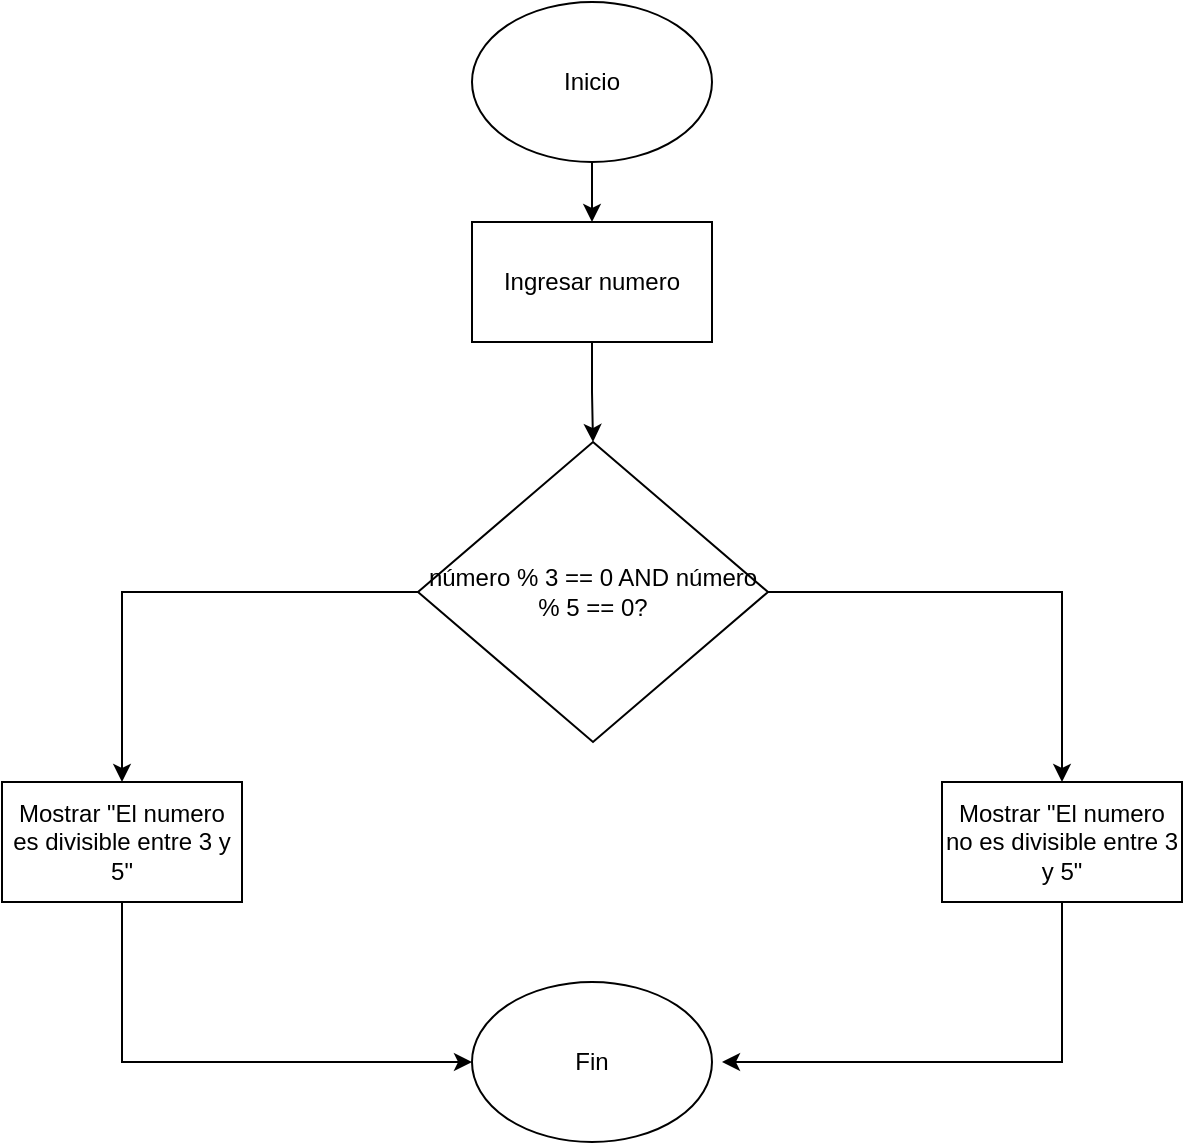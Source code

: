 <mxfile version="26.0.14">
  <diagram name="Página-1" id="Kxb3MJBQ49_A3CXvYtSO">
    <mxGraphModel dx="1114" dy="558" grid="1" gridSize="10" guides="1" tooltips="1" connect="1" arrows="1" fold="1" page="1" pageScale="1" pageWidth="850" pageHeight="1100" math="0" shadow="0">
      <root>
        <mxCell id="0" />
        <mxCell id="1" parent="0" />
        <mxCell id="QScQb8Tn5YqPA8ypLAmB-3" value="" style="edgeStyle=orthogonalEdgeStyle;rounded=0;orthogonalLoop=1;jettySize=auto;html=1;" edge="1" parent="1" source="QScQb8Tn5YqPA8ypLAmB-1" target="QScQb8Tn5YqPA8ypLAmB-2">
          <mxGeometry relative="1" as="geometry" />
        </mxCell>
        <mxCell id="QScQb8Tn5YqPA8ypLAmB-1" value="Inicio" style="ellipse;whiteSpace=wrap;html=1;" vertex="1" parent="1">
          <mxGeometry x="365" y="20" width="120" height="80" as="geometry" />
        </mxCell>
        <mxCell id="QScQb8Tn5YqPA8ypLAmB-5" value="" style="edgeStyle=orthogonalEdgeStyle;rounded=0;orthogonalLoop=1;jettySize=auto;html=1;" edge="1" parent="1" source="QScQb8Tn5YqPA8ypLAmB-2" target="QScQb8Tn5YqPA8ypLAmB-4">
          <mxGeometry relative="1" as="geometry" />
        </mxCell>
        <mxCell id="QScQb8Tn5YqPA8ypLAmB-2" value="Ingresar numero" style="whiteSpace=wrap;html=1;" vertex="1" parent="1">
          <mxGeometry x="365" y="130" width="120" height="60" as="geometry" />
        </mxCell>
        <mxCell id="QScQb8Tn5YqPA8ypLAmB-9" value="" style="edgeStyle=orthogonalEdgeStyle;rounded=0;orthogonalLoop=1;jettySize=auto;html=1;" edge="1" parent="1" source="QScQb8Tn5YqPA8ypLAmB-4" target="QScQb8Tn5YqPA8ypLAmB-8">
          <mxGeometry relative="1" as="geometry" />
        </mxCell>
        <mxCell id="QScQb8Tn5YqPA8ypLAmB-11" value="" style="edgeStyle=orthogonalEdgeStyle;rounded=0;orthogonalLoop=1;jettySize=auto;html=1;" edge="1" parent="1" source="QScQb8Tn5YqPA8ypLAmB-4" target="QScQb8Tn5YqPA8ypLAmB-10">
          <mxGeometry relative="1" as="geometry" />
        </mxCell>
        <mxCell id="QScQb8Tn5YqPA8ypLAmB-4" value="número % 3 == 0 AND número % 5 == 0?" style="rhombus;whiteSpace=wrap;html=1;" vertex="1" parent="1">
          <mxGeometry x="338" y="240" width="175" height="150" as="geometry" />
        </mxCell>
        <mxCell id="QScQb8Tn5YqPA8ypLAmB-8" value="Mostrar &quot;El numero es divisible entre 3 y 5&quot;" style="whiteSpace=wrap;html=1;" vertex="1" parent="1">
          <mxGeometry x="130" y="410" width="120" height="60" as="geometry" />
        </mxCell>
        <mxCell id="QScQb8Tn5YqPA8ypLAmB-10" value="Mostrar &quot;El numero no es divisible entre 3 y 5&quot;" style="whiteSpace=wrap;html=1;" vertex="1" parent="1">
          <mxGeometry x="600" y="410" width="120" height="60" as="geometry" />
        </mxCell>
        <mxCell id="QScQb8Tn5YqPA8ypLAmB-12" value="Fin" style="ellipse;whiteSpace=wrap;html=1;" vertex="1" parent="1">
          <mxGeometry x="365" y="510" width="120" height="80" as="geometry" />
        </mxCell>
        <mxCell id="QScQb8Tn5YqPA8ypLAmB-13" value="" style="endArrow=classic;html=1;rounded=0;exitX=0.5;exitY=1;exitDx=0;exitDy=0;" edge="1" parent="1" source="QScQb8Tn5YqPA8ypLAmB-8">
          <mxGeometry width="50" height="50" relative="1" as="geometry">
            <mxPoint x="315" y="600" as="sourcePoint" />
            <mxPoint x="365" y="550" as="targetPoint" />
            <Array as="points">
              <mxPoint x="190" y="550" />
            </Array>
          </mxGeometry>
        </mxCell>
        <mxCell id="QScQb8Tn5YqPA8ypLAmB-14" value="" style="endArrow=classic;html=1;rounded=0;exitX=0.5;exitY=1;exitDx=0;exitDy=0;" edge="1" parent="1" source="QScQb8Tn5YqPA8ypLAmB-10">
          <mxGeometry width="50" height="50" relative="1" as="geometry">
            <mxPoint x="640" y="550" as="sourcePoint" />
            <mxPoint x="490" y="550" as="targetPoint" />
            <Array as="points">
              <mxPoint x="660" y="550" />
            </Array>
          </mxGeometry>
        </mxCell>
      </root>
    </mxGraphModel>
  </diagram>
</mxfile>
